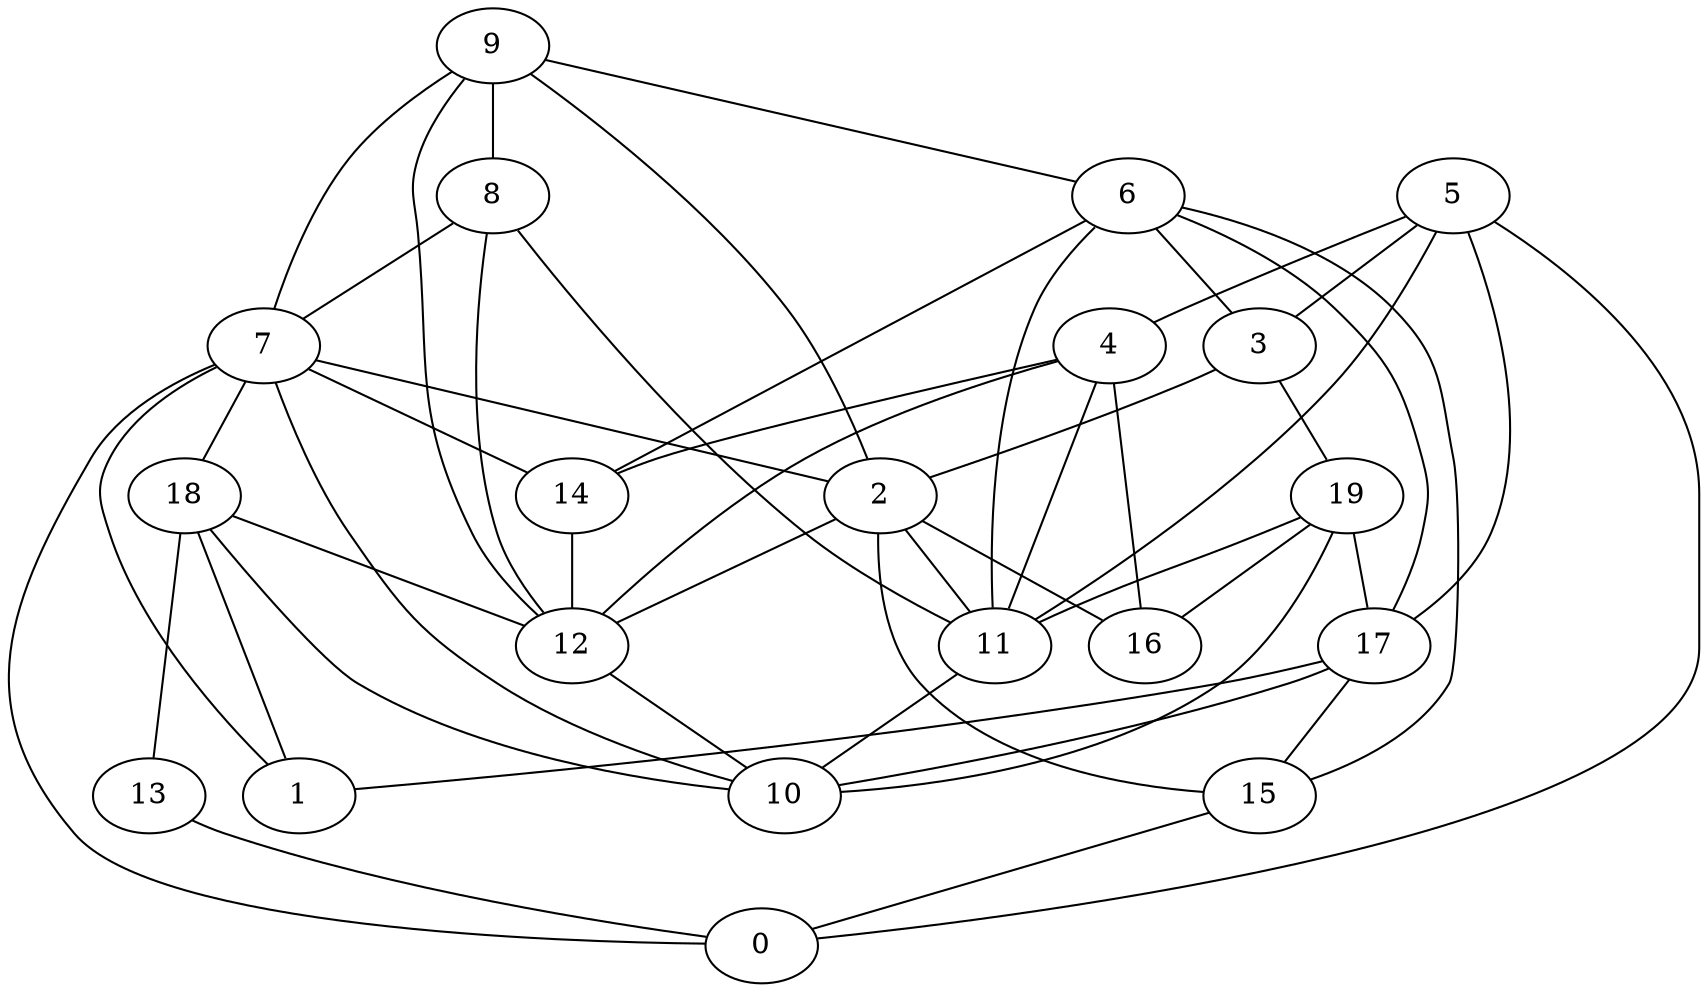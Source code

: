 digraph GG_graph {

subgraph G_graph {
edge [color = black]
"12" -> "10" [dir = none]
"5" -> "4" [dir = none]
"5" -> "0" [dir = none]
"5" -> "11" [dir = none]
"5" -> "17" [dir = none]
"13" -> "0" [dir = none]
"15" -> "0" [dir = none]
"18" -> "1" [dir = none]
"18" -> "10" [dir = none]
"18" -> "13" [dir = none]
"11" -> "10" [dir = none]
"2" -> "15" [dir = none]
"2" -> "11" [dir = none]
"9" -> "8" [dir = none]
"9" -> "7" [dir = none]
"9" -> "2" [dir = none]
"8" -> "7" [dir = none]
"8" -> "11" [dir = none]
"3" -> "2" [dir = none]
"3" -> "19" [dir = none]
"19" -> "11" [dir = none]
"19" -> "10" [dir = none]
"19" -> "16" [dir = none]
"6" -> "17" [dir = none]
"6" -> "14" [dir = none]
"6" -> "15" [dir = none]
"6" -> "3" [dir = none]
"14" -> "12" [dir = none]
"4" -> "16" [dir = none]
"4" -> "14" [dir = none]
"4" -> "12" [dir = none]
"17" -> "15" [dir = none]
"17" -> "10" [dir = none]
"7" -> "14" [dir = none]
"7" -> "18" [dir = none]
"7" -> "1" [dir = none]
"7" -> "10" [dir = none]
"7" -> "0" [dir = none]
"7" -> "2" [dir = none]
"4" -> "11" [dir = none]
"19" -> "17" [dir = none]
"18" -> "12" [dir = none]
"2" -> "12" [dir = none]
"2" -> "16" [dir = none]
"9" -> "12" [dir = none]
"6" -> "11" [dir = none]
"5" -> "3" [dir = none]
"9" -> "6" [dir = none]
"17" -> "1" [dir = none]
"8" -> "12" [dir = none]
}

}
